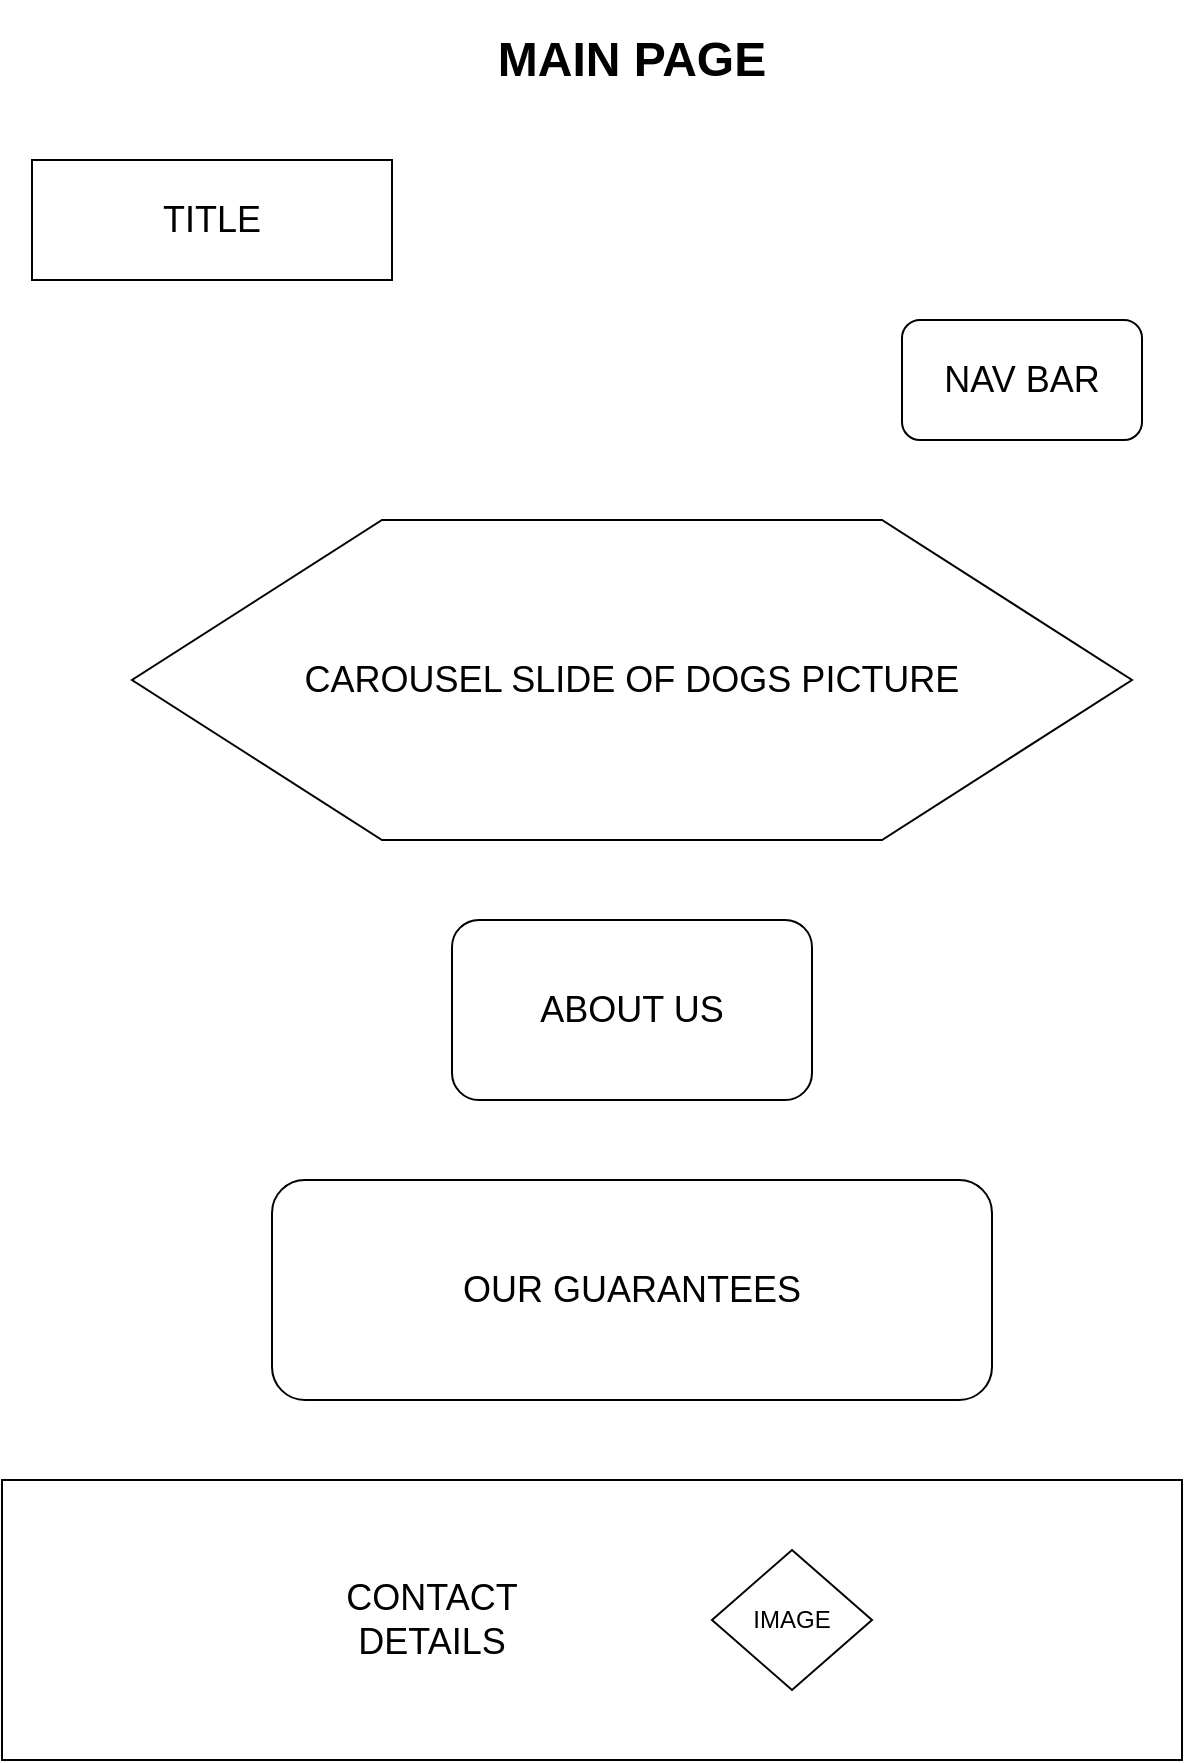 <mxfile version="13.1.14" type="github" pages="4"><diagram id="WgGxS-R2umq8wQ_qgih8" name="MAIN PAGE"><mxGraphModel dx="1202" dy="552" grid="1" gridSize="10" guides="1" tooltips="1" connect="1" arrows="1" fold="1" page="1" pageScale="1" pageWidth="850" pageHeight="1100" math="0" shadow="0"><root><mxCell id="0"/><mxCell id="1" parent="0"/><mxCell id="9XgDNhaH3XJ0fVxNkvGU-3" value="&lt;h1&gt;MAIN PAGE&lt;/h1&gt;" style="text;html=1;strokeColor=none;fillColor=none;spacing=5;spacingTop=-20;whiteSpace=wrap;overflow=hidden;rounded=0;align=center;" vertex="1" parent="1"><mxGeometry x="305" y="10" width="240" height="50" as="geometry"/></mxCell><mxCell id="9XgDNhaH3XJ0fVxNkvGU-4" value="&lt;font style=&quot;font-size: 18px&quot;&gt;TITLE&lt;/font&gt;" style="rounded=0;whiteSpace=wrap;html=1;" vertex="1" parent="1"><mxGeometry x="125" y="80" width="180" height="60" as="geometry"/></mxCell><mxCell id="9XgDNhaH3XJ0fVxNkvGU-7" value="&lt;font style=&quot;font-size: 18px&quot;&gt;NAV BAR&lt;/font&gt;" style="rounded=1;whiteSpace=wrap;html=1;" vertex="1" parent="1"><mxGeometry x="560" y="160" width="120" height="60" as="geometry"/></mxCell><mxCell id="9XgDNhaH3XJ0fVxNkvGU-9" value="&lt;font style=&quot;font-size: 18px&quot;&gt;CAROUSEL SLIDE OF DOGS PICTURE&lt;/font&gt;" style="shape=hexagon;perimeter=hexagonPerimeter2;whiteSpace=wrap;html=1;" vertex="1" parent="1"><mxGeometry x="175" y="260" width="500" height="160" as="geometry"/></mxCell><mxCell id="9XgDNhaH3XJ0fVxNkvGU-10" value="&lt;font style=&quot;font-size: 18px&quot;&gt;ABOUT US&lt;/font&gt;" style="rounded=1;whiteSpace=wrap;html=1;" vertex="1" parent="1"><mxGeometry x="335" y="460" width="180" height="90" as="geometry"/></mxCell><mxCell id="9XgDNhaH3XJ0fVxNkvGU-11" value="&lt;font style=&quot;font-size: 18px&quot;&gt;OUR GUARANTEES&lt;/font&gt;" style="rounded=1;whiteSpace=wrap;html=1;" vertex="1" parent="1"><mxGeometry x="245" y="590" width="360" height="110" as="geometry"/></mxCell><mxCell id="9XgDNhaH3XJ0fVxNkvGU-12" value="" style="rounded=0;whiteSpace=wrap;html=1;" vertex="1" parent="1"><mxGeometry x="110" y="740" width="590" height="140" as="geometry"/></mxCell><mxCell id="9XgDNhaH3XJ0fVxNkvGU-14" value="&lt;font style=&quot;font-size: 18px&quot;&gt;CONTACT DETAILS&lt;/font&gt;" style="text;html=1;strokeColor=none;fillColor=none;align=center;verticalAlign=middle;whiteSpace=wrap;rounded=0;" vertex="1" parent="1"><mxGeometry x="260" y="795" width="130" height="30" as="geometry"/></mxCell><mxCell id="9XgDNhaH3XJ0fVxNkvGU-15" value="IMAGE" style="rhombus;whiteSpace=wrap;html=1;" vertex="1" parent="1"><mxGeometry x="465" y="775" width="80" height="70" as="geometry"/></mxCell></root></mxGraphModel></diagram><diagram id="zRKKsw2EnLlhNNlBjyvk" name="SALE PAGE"><mxGraphModel dx="1022" dy="469" grid="1" gridSize="10" guides="1" tooltips="1" connect="1" arrows="1" fold="1" page="1" pageScale="1" pageWidth="850" pageHeight="1100" math="0" shadow="0"><root><mxCell id="v4FaDo0LFiBrY96K7GGn-0"/><mxCell id="v4FaDo0LFiBrY96K7GGn-1" parent="v4FaDo0LFiBrY96K7GGn-0"/><mxCell id="9o4I0Zf_gaQ4YgSVx724-1" value="&lt;h1&gt;SALE PAGE&lt;/h1&gt;" style="text;html=1;strokeColor=none;fillColor=none;spacing=5;spacingTop=-20;whiteSpace=wrap;overflow=hidden;rounded=0;align=center;" vertex="1" parent="v4FaDo0LFiBrY96K7GGn-1"><mxGeometry x="320" y="10" width="240" height="30" as="geometry"/></mxCell><mxCell id="A0FVgpQ_IC8vHXq8WlhS-0" value="&lt;font style=&quot;font-size: 18px&quot;&gt;TITLE&lt;/font&gt;" style="rounded=0;whiteSpace=wrap;html=1;" vertex="1" parent="v4FaDo0LFiBrY96K7GGn-1"><mxGeometry x="125" y="80" width="180" height="60" as="geometry"/></mxCell><mxCell id="5Mfo4dqIjkiS7TccgRg2-0" value="&lt;span style=&quot;color: rgba(0 , 0 , 0 , 0) ; font-family: monospace ; font-size: 0px&quot;&gt;%3CmxGraphModel%3E%3Croot%3E%3CmxCell%20id%3D%220%22%2F%3E%3CmxCell%20id%3D%221%22%20parent%3D%220%22%2F%3E%3CmxCell%20id%3D%222%22%20value%3D%22%26lt%3Bfont%20style%3D%26quot%3Bfont-size%3A%2018px%26quot%3B%26gt%3BNAV%20BAR%26lt%3B%2Ffont%26gt%3B%22%20style%3D%22rounded%3D1%3BwhiteSpace%3Dwrap%3Bhtml%3D1%3B%22%20vertex%3D%221%22%20parent%3D%221%22%3E%3CmxGeometry%20x%3D%22560%22%20y%3D%22160%22%20width%3D%22120%22%20height%3D%2260%22%20as%3D%22geometry%22%2F%3E%3C%2FmxCell%3E%3C%2Froot%3E%3C%2FmxGraphModel%3E&lt;/span&gt;" style="text;html=1;align=center;verticalAlign=middle;resizable=0;points=[];autosize=1;" vertex="1" parent="v4FaDo0LFiBrY96K7GGn-1"><mxGeometry x="678" y="164" width="20" height="20" as="geometry"/></mxCell><mxCell id="5Mfo4dqIjkiS7TccgRg2-1" value="&lt;font style=&quot;font-size: 18px&quot;&gt;NAV BAR&lt;/font&gt;" style="rounded=1;whiteSpace=wrap;html=1;" vertex="1" parent="v4FaDo0LFiBrY96K7GGn-1"><mxGeometry x="560" y="160" width="120" height="60" as="geometry"/></mxCell><mxCell id="5Mfo4dqIjkiS7TccgRg2-2" value="" style="whiteSpace=wrap;html=1;aspect=fixed;" vertex="1" parent="v4FaDo0LFiBrY96K7GGn-1"><mxGeometry x="120" y="260" width="580" height="580" as="geometry"/></mxCell><mxCell id="_1ih96k_PnyyfffpW6oI-0" value="DOG IMAGE" style="rhombus;whiteSpace=wrap;html=1;" vertex="1" parent="v4FaDo0LFiBrY96K7GGn-1"><mxGeometry x="270" y="320" width="110" height="70" as="geometry"/></mxCell><mxCell id="_1ih96k_PnyyfffpW6oI-1" value="DOG IMAGE" style="rhombus;whiteSpace=wrap;html=1;" vertex="1" parent="v4FaDo0LFiBrY96K7GGn-1"><mxGeometry x="450" y="320" width="110" height="70" as="geometry"/></mxCell><mxCell id="_1ih96k_PnyyfffpW6oI-3" value="DOG IMAGE" style="rhombus;whiteSpace=wrap;html=1;" vertex="1" parent="v4FaDo0LFiBrY96K7GGn-1"><mxGeometry x="450" y="470" width="110" height="70" as="geometry"/></mxCell><mxCell id="_1ih96k_PnyyfffpW6oI-4" value="DOG IMAGE" style="rhombus;whiteSpace=wrap;html=1;" vertex="1" parent="v4FaDo0LFiBrY96K7GGn-1"><mxGeometry x="270" y="470" width="110" height="70" as="geometry"/></mxCell><mxCell id="_1ih96k_PnyyfffpW6oI-5" value="DOG IMAGE" style="rhombus;whiteSpace=wrap;html=1;" vertex="1" parent="v4FaDo0LFiBrY96K7GGn-1"><mxGeometry x="450" y="660" width="110" height="70" as="geometry"/></mxCell><mxCell id="_1ih96k_PnyyfffpW6oI-6" value="DOG IMAGE" style="rhombus;whiteSpace=wrap;html=1;" vertex="1" parent="v4FaDo0LFiBrY96K7GGn-1"><mxGeometry x="270" y="660" width="110" height="70" as="geometry"/></mxCell><mxCell id="_1ih96k_PnyyfffpW6oI-7" value="DETAILS" style="shape=parallelogram;perimeter=parallelogramPerimeter;whiteSpace=wrap;html=1;" vertex="1" parent="v4FaDo0LFiBrY96K7GGn-1"><mxGeometry x="445" y="750" width="120" height="40" as="geometry"/></mxCell><mxCell id="_1ih96k_PnyyfffpW6oI-8" value="DETAILS" style="shape=parallelogram;perimeter=parallelogramPerimeter;whiteSpace=wrap;html=1;" vertex="1" parent="v4FaDo0LFiBrY96K7GGn-1"><mxGeometry x="265" y="750" width="120" height="40" as="geometry"/></mxCell><mxCell id="_1ih96k_PnyyfffpW6oI-9" value="DETAILS" style="shape=parallelogram;perimeter=parallelogramPerimeter;whiteSpace=wrap;html=1;" vertex="1" parent="v4FaDo0LFiBrY96K7GGn-1"><mxGeometry x="445" y="570" width="120" height="40" as="geometry"/></mxCell><mxCell id="_1ih96k_PnyyfffpW6oI-10" value="DETAILS" style="shape=parallelogram;perimeter=parallelogramPerimeter;whiteSpace=wrap;html=1;" vertex="1" parent="v4FaDo0LFiBrY96K7GGn-1"><mxGeometry x="265" y="570" width="120" height="40" as="geometry"/></mxCell><mxCell id="_1ih96k_PnyyfffpW6oI-11" value="DETAILS" style="shape=parallelogram;perimeter=parallelogramPerimeter;whiteSpace=wrap;html=1;" vertex="1" parent="v4FaDo0LFiBrY96K7GGn-1"><mxGeometry x="445" y="400" width="120" height="40" as="geometry"/></mxCell><mxCell id="_1ih96k_PnyyfffpW6oI-12" value="DETAILS" style="shape=parallelogram;perimeter=parallelogramPerimeter;whiteSpace=wrap;html=1;" vertex="1" parent="v4FaDo0LFiBrY96K7GGn-1"><mxGeometry x="260" y="400" width="120" height="40" as="geometry"/></mxCell><mxCell id="sgrUdBNm_YKXm5TkG8Kv-0" value="" style="rounded=0;whiteSpace=wrap;html=1;" vertex="1" parent="v4FaDo0LFiBrY96K7GGn-1"><mxGeometry x="115" y="880" width="590" height="140" as="geometry"/></mxCell><mxCell id="enHCIZPPBXGzZ9yIcbTm-0" value="&lt;font style=&quot;font-size: 18px&quot;&gt;CONTACT DETAILS&lt;/font&gt;" style="text;html=1;strokeColor=none;fillColor=none;align=center;verticalAlign=middle;whiteSpace=wrap;rounded=0;" vertex="1" parent="v4FaDo0LFiBrY96K7GGn-1"><mxGeometry x="240" y="935" width="130" height="30" as="geometry"/></mxCell><mxCell id="EdqyiZoVjRxb1X8f1tdK-0" value="IMAGE" style="rhombus;whiteSpace=wrap;html=1;" vertex="1" parent="v4FaDo0LFiBrY96K7GGn-1"><mxGeometry x="445" y="915" width="80" height="70" as="geometry"/></mxCell></root></mxGraphModel></diagram><diagram name="ADOPT PAGE" id="xgZkiG1TS_NnIX7O4rb_"><mxGraphModel dx="1022" dy="469" grid="1" gridSize="10" guides="1" tooltips="1" connect="1" arrows="1" fold="1" page="1" pageScale="1" pageWidth="850" pageHeight="1100" math="0" shadow="0"><root><mxCell id="migUAYoxIoiedf7v3RNf-0"/><mxCell id="migUAYoxIoiedf7v3RNf-1" parent="migUAYoxIoiedf7v3RNf-0"/><mxCell id="migUAYoxIoiedf7v3RNf-2" value="&lt;h1&gt;ADOPT PAGE&lt;/h1&gt;" style="text;html=1;strokeColor=none;fillColor=none;spacing=5;spacingTop=-20;whiteSpace=wrap;overflow=hidden;rounded=0;align=center;" vertex="1" parent="migUAYoxIoiedf7v3RNf-1"><mxGeometry x="320" y="10" width="240" height="30" as="geometry"/></mxCell><mxCell id="migUAYoxIoiedf7v3RNf-3" value="&lt;font style=&quot;font-size: 18px&quot;&gt;TITLE&lt;/font&gt;" style="rounded=0;whiteSpace=wrap;html=1;" vertex="1" parent="migUAYoxIoiedf7v3RNf-1"><mxGeometry x="125" y="80" width="180" height="60" as="geometry"/></mxCell><mxCell id="migUAYoxIoiedf7v3RNf-4" value="&lt;span style=&quot;color: rgba(0 , 0 , 0 , 0) ; font-family: monospace ; font-size: 0px&quot;&gt;%3CmxGraphModel%3E%3Croot%3E%3CmxCell%20id%3D%220%22%2F%3E%3CmxCell%20id%3D%221%22%20parent%3D%220%22%2F%3E%3CmxCell%20id%3D%222%22%20value%3D%22%26lt%3Bfont%20style%3D%26quot%3Bfont-size%3A%2018px%26quot%3B%26gt%3BNAV%20BAR%26lt%3B%2Ffont%26gt%3B%22%20style%3D%22rounded%3D1%3BwhiteSpace%3Dwrap%3Bhtml%3D1%3B%22%20vertex%3D%221%22%20parent%3D%221%22%3E%3CmxGeometry%20x%3D%22560%22%20y%3D%22160%22%20width%3D%22120%22%20height%3D%2260%22%20as%3D%22geometry%22%2F%3E%3C%2FmxCell%3E%3C%2Froot%3E%3C%2FmxGraphModel%3E&lt;/span&gt;" style="text;html=1;align=center;verticalAlign=middle;resizable=0;points=[];autosize=1;" vertex="1" parent="migUAYoxIoiedf7v3RNf-1"><mxGeometry x="678" y="164" width="20" height="20" as="geometry"/></mxCell><mxCell id="migUAYoxIoiedf7v3RNf-5" value="&lt;font style=&quot;font-size: 18px&quot;&gt;NAV BAR&lt;/font&gt;" style="rounded=1;whiteSpace=wrap;html=1;" vertex="1" parent="migUAYoxIoiedf7v3RNf-1"><mxGeometry x="560" y="160" width="120" height="60" as="geometry"/></mxCell><mxCell id="migUAYoxIoiedf7v3RNf-6" value="" style="whiteSpace=wrap;html=1;aspect=fixed;" vertex="1" parent="migUAYoxIoiedf7v3RNf-1"><mxGeometry x="120" y="260" width="580" height="580" as="geometry"/></mxCell><mxCell id="migUAYoxIoiedf7v3RNf-7" value="DOG IMAGE" style="rhombus;whiteSpace=wrap;html=1;" vertex="1" parent="migUAYoxIoiedf7v3RNf-1"><mxGeometry x="270" y="320" width="110" height="70" as="geometry"/></mxCell><mxCell id="migUAYoxIoiedf7v3RNf-8" value="DOG IMAGE" style="rhombus;whiteSpace=wrap;html=1;" vertex="1" parent="migUAYoxIoiedf7v3RNf-1"><mxGeometry x="450" y="320" width="110" height="70" as="geometry"/></mxCell><mxCell id="migUAYoxIoiedf7v3RNf-9" value="DOG IMAGE" style="rhombus;whiteSpace=wrap;html=1;" vertex="1" parent="migUAYoxIoiedf7v3RNf-1"><mxGeometry x="450" y="470" width="110" height="70" as="geometry"/></mxCell><mxCell id="migUAYoxIoiedf7v3RNf-10" value="DOG IMAGE" style="rhombus;whiteSpace=wrap;html=1;" vertex="1" parent="migUAYoxIoiedf7v3RNf-1"><mxGeometry x="270" y="470" width="110" height="70" as="geometry"/></mxCell><mxCell id="migUAYoxIoiedf7v3RNf-11" value="DOG IMAGE" style="rhombus;whiteSpace=wrap;html=1;" vertex="1" parent="migUAYoxIoiedf7v3RNf-1"><mxGeometry x="450" y="660" width="110" height="70" as="geometry"/></mxCell><mxCell id="migUAYoxIoiedf7v3RNf-12" value="DOG IMAGE" style="rhombus;whiteSpace=wrap;html=1;" vertex="1" parent="migUAYoxIoiedf7v3RNf-1"><mxGeometry x="270" y="660" width="110" height="70" as="geometry"/></mxCell><mxCell id="migUAYoxIoiedf7v3RNf-13" value="DETAILS" style="shape=parallelogram;perimeter=parallelogramPerimeter;whiteSpace=wrap;html=1;" vertex="1" parent="migUAYoxIoiedf7v3RNf-1"><mxGeometry x="445" y="750" width="120" height="40" as="geometry"/></mxCell><mxCell id="migUAYoxIoiedf7v3RNf-14" value="DETAILS" style="shape=parallelogram;perimeter=parallelogramPerimeter;whiteSpace=wrap;html=1;" vertex="1" parent="migUAYoxIoiedf7v3RNf-1"><mxGeometry x="265" y="750" width="120" height="40" as="geometry"/></mxCell><mxCell id="migUAYoxIoiedf7v3RNf-15" value="DETAILS" style="shape=parallelogram;perimeter=parallelogramPerimeter;whiteSpace=wrap;html=1;" vertex="1" parent="migUAYoxIoiedf7v3RNf-1"><mxGeometry x="445" y="570" width="120" height="40" as="geometry"/></mxCell><mxCell id="migUAYoxIoiedf7v3RNf-16" value="DETAILS" style="shape=parallelogram;perimeter=parallelogramPerimeter;whiteSpace=wrap;html=1;" vertex="1" parent="migUAYoxIoiedf7v3RNf-1"><mxGeometry x="265" y="570" width="120" height="40" as="geometry"/></mxCell><mxCell id="migUAYoxIoiedf7v3RNf-17" value="DETAILS" style="shape=parallelogram;perimeter=parallelogramPerimeter;whiteSpace=wrap;html=1;" vertex="1" parent="migUAYoxIoiedf7v3RNf-1"><mxGeometry x="445" y="400" width="120" height="40" as="geometry"/></mxCell><mxCell id="migUAYoxIoiedf7v3RNf-18" value="DETAILS" style="shape=parallelogram;perimeter=parallelogramPerimeter;whiteSpace=wrap;html=1;" vertex="1" parent="migUAYoxIoiedf7v3RNf-1"><mxGeometry x="260" y="400" width="120" height="40" as="geometry"/></mxCell><mxCell id="migUAYoxIoiedf7v3RNf-19" value="" style="rounded=0;whiteSpace=wrap;html=1;" vertex="1" parent="migUAYoxIoiedf7v3RNf-1"><mxGeometry x="115" y="880" width="590" height="140" as="geometry"/></mxCell><mxCell id="migUAYoxIoiedf7v3RNf-20" value="&lt;font style=&quot;font-size: 18px&quot;&gt;CONTACT DETAILS&lt;/font&gt;" style="text;html=1;strokeColor=none;fillColor=none;align=center;verticalAlign=middle;whiteSpace=wrap;rounded=0;" vertex="1" parent="migUAYoxIoiedf7v3RNf-1"><mxGeometry x="240" y="935" width="130" height="30" as="geometry"/></mxCell><mxCell id="migUAYoxIoiedf7v3RNf-21" value="IMAGE" style="rhombus;whiteSpace=wrap;html=1;" vertex="1" parent="migUAYoxIoiedf7v3RNf-1"><mxGeometry x="445" y="915" width="80" height="70" as="geometry"/></mxCell></root></mxGraphModel></diagram><diagram id="ZqhrVifw9pKrt8ngw7E3" name="FORM PAGE"><mxGraphModel dx="1202" dy="552" grid="1" gridSize="10" guides="1" tooltips="1" connect="1" arrows="1" fold="1" page="1" pageScale="1" pageWidth="850" pageHeight="1100" math="0" shadow="0"><root><mxCell id="XcEsRUvYEWZPmjMnhhkD-0"/><mxCell id="XcEsRUvYEWZPmjMnhhkD-1" parent="XcEsRUvYEWZPmjMnhhkD-0"/><mxCell id="psfa-IvWjnpj7-vbkrZY-0" value="&lt;h1&gt;FORM PAGE&lt;/h1&gt;" style="text;html=1;strokeColor=none;fillColor=none;spacing=5;spacingTop=-20;whiteSpace=wrap;overflow=hidden;rounded=0;align=center;" vertex="1" parent="XcEsRUvYEWZPmjMnhhkD-1"><mxGeometry x="305" y="10" width="240" height="30" as="geometry"/></mxCell><mxCell id="w2mFc-75PTkkubGSAYay-0" value="&lt;font style=&quot;font-size: 18px&quot;&gt;TITLE&lt;/font&gt;" style="rounded=0;whiteSpace=wrap;html=1;" vertex="1" parent="XcEsRUvYEWZPmjMnhhkD-1"><mxGeometry x="120" y="60" width="180" height="60" as="geometry"/></mxCell><mxCell id="BVKVXrgJ8GKZbjnRTl2P-3" value="&lt;font style=&quot;font-size: 18px&quot;&gt;NAV BAR&lt;/font&gt;" style="rounded=1;whiteSpace=wrap;html=1;" vertex="1" parent="XcEsRUvYEWZPmjMnhhkD-1"><mxGeometry x="560" y="140" width="120" height="60" as="geometry"/></mxCell><mxCell id="s97GN3hTMljc1_-kaAoR-0" value="" style="whiteSpace=wrap;html=1;aspect=fixed;" vertex="1" parent="XcEsRUvYEWZPmjMnhhkD-1"><mxGeometry x="80" y="210" width="680" height="680" as="geometry"/></mxCell><mxCell id="s97GN3hTMljc1_-kaAoR-2" value="BREED&amp;nbsp;&lt;br&gt;CERTIFICATE" style="shape=parallelogram;perimeter=parallelogramPerimeter;whiteSpace=wrap;html=1;" vertex="1" parent="XcEsRUvYEWZPmjMnhhkD-1"><mxGeometry x="185" y="720" width="120" height="60" as="geometry"/></mxCell><mxCell id="sCeU9-MVWtPsfraWOrY1-0" value="HEALTH&lt;br&gt;WARRANTY" style="shape=parallelogram;perimeter=parallelogramPerimeter;whiteSpace=wrap;html=1;" vertex="1" parent="XcEsRUvYEWZPmjMnhhkD-1"><mxGeometry x="200" y="630" width="120" height="60" as="geometry"/></mxCell><mxCell id="sCeU9-MVWtPsfraWOrY1-1" value="DOGID&amp;nbsp;" style="shape=parallelogram;perimeter=parallelogramPerimeter;whiteSpace=wrap;html=1;" vertex="1" parent="XcEsRUvYEWZPmjMnhhkD-1"><mxGeometry x="200" y="550" width="120" height="60" as="geometry"/></mxCell><mxCell id="sCeU9-MVWtPsfraWOrY1-2" value="EMAIL ID&amp;nbsp;" style="shape=parallelogram;perimeter=parallelogramPerimeter;whiteSpace=wrap;html=1;" vertex="1" parent="XcEsRUvYEWZPmjMnhhkD-1"><mxGeometry x="210" y="470" width="120" height="60" as="geometry"/></mxCell><mxCell id="sCeU9-MVWtPsfraWOrY1-3" value="CONTACT&lt;br&gt;NUMBER" style="shape=parallelogram;perimeter=parallelogramPerimeter;whiteSpace=wrap;html=1;" vertex="1" parent="XcEsRUvYEWZPmjMnhhkD-1"><mxGeometry x="220" y="390" width="120" height="60" as="geometry"/></mxCell><mxCell id="sCeU9-MVWtPsfraWOrY1-4" value="LAST NAME" style="shape=parallelogram;perimeter=parallelogramPerimeter;whiteSpace=wrap;html=1;" vertex="1" parent="XcEsRUvYEWZPmjMnhhkD-1"><mxGeometry x="210" y="310" width="120" height="60" as="geometry"/></mxCell><mxCell id="sCeU9-MVWtPsfraWOrY1-5" value="FIRST NAME" style="shape=parallelogram;perimeter=parallelogramPerimeter;whiteSpace=wrap;html=1;" vertex="1" parent="XcEsRUvYEWZPmjMnhhkD-1"><mxGeometry x="220" y="230" width="120" height="60" as="geometry"/></mxCell><mxCell id="sCeU9-MVWtPsfraWOrY1-6" value="SUBMIT" style="shape=process;whiteSpace=wrap;html=1;backgroundOutline=1;" vertex="1" parent="XcEsRUvYEWZPmjMnhhkD-1"><mxGeometry x="280" y="800" width="120" height="60" as="geometry"/></mxCell><mxCell id="sCeU9-MVWtPsfraWOrY1-7" value="RESET" style="shape=process;whiteSpace=wrap;html=1;backgroundOutline=1;" vertex="1" parent="XcEsRUvYEWZPmjMnhhkD-1"><mxGeometry x="440" y="800" width="120" height="60" as="geometry"/></mxCell><mxCell id="GDx3N3Y0HXJR3g-DZK50-1" value="" style="rounded=0;whiteSpace=wrap;html=1;" vertex="1" parent="XcEsRUvYEWZPmjMnhhkD-1"><mxGeometry x="120" y="930" width="590" height="140" as="geometry"/></mxCell><mxCell id="UpNvOpgOM-N_vnrPrvLD-0" value="&lt;font style=&quot;font-size: 18px&quot;&gt;CONTACT DETAILS&lt;/font&gt;" style="text;html=1;strokeColor=none;fillColor=none;align=center;verticalAlign=middle;whiteSpace=wrap;rounded=0;" vertex="1" parent="XcEsRUvYEWZPmjMnhhkD-1"><mxGeometry x="230" y="980" width="130" height="30" as="geometry"/></mxCell><mxCell id="c_Ykgw0nAo7F-TMKOx9H-0" value="IMAGE" style="rhombus;whiteSpace=wrap;html=1;" vertex="1" parent="XcEsRUvYEWZPmjMnhhkD-1"><mxGeometry x="440" y="960" width="80" height="70" as="geometry"/></mxCell></root></mxGraphModel></diagram></mxfile>